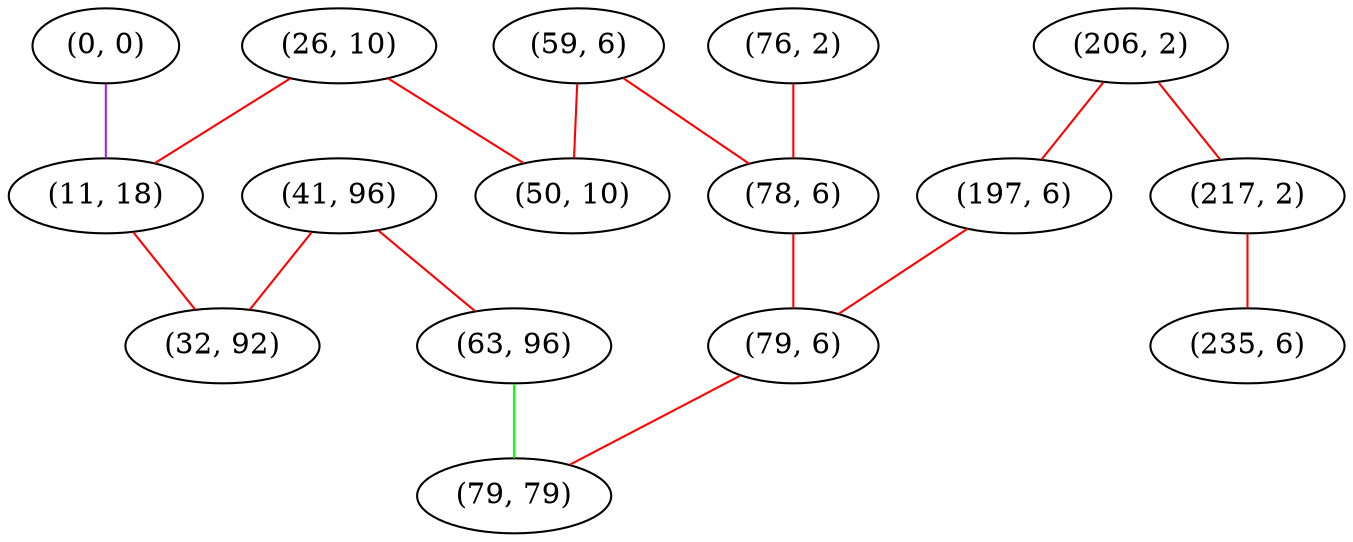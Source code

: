graph "" {
"(76, 2)";
"(41, 96)";
"(206, 2)";
"(197, 6)";
"(59, 6)";
"(78, 6)";
"(79, 6)";
"(0, 0)";
"(26, 10)";
"(217, 2)";
"(11, 18)";
"(32, 92)";
"(63, 96)";
"(79, 79)";
"(235, 6)";
"(50, 10)";
"(76, 2)" -- "(78, 6)"  [color=red, key=0, weight=1];
"(41, 96)" -- "(63, 96)"  [color=red, key=0, weight=1];
"(41, 96)" -- "(32, 92)"  [color=red, key=0, weight=1];
"(206, 2)" -- "(197, 6)"  [color=red, key=0, weight=1];
"(206, 2)" -- "(217, 2)"  [color=red, key=0, weight=1];
"(197, 6)" -- "(79, 6)"  [color=red, key=0, weight=1];
"(59, 6)" -- "(50, 10)"  [color=red, key=0, weight=1];
"(59, 6)" -- "(78, 6)"  [color=red, key=0, weight=1];
"(78, 6)" -- "(79, 6)"  [color=red, key=0, weight=1];
"(79, 6)" -- "(79, 79)"  [color=red, key=0, weight=1];
"(0, 0)" -- "(11, 18)"  [color=purple, key=0, weight=4];
"(26, 10)" -- "(11, 18)"  [color=red, key=0, weight=1];
"(26, 10)" -- "(50, 10)"  [color=red, key=0, weight=1];
"(217, 2)" -- "(235, 6)"  [color=red, key=0, weight=1];
"(11, 18)" -- "(32, 92)"  [color=red, key=0, weight=1];
"(63, 96)" -- "(79, 79)"  [color=green, key=0, weight=2];
}
